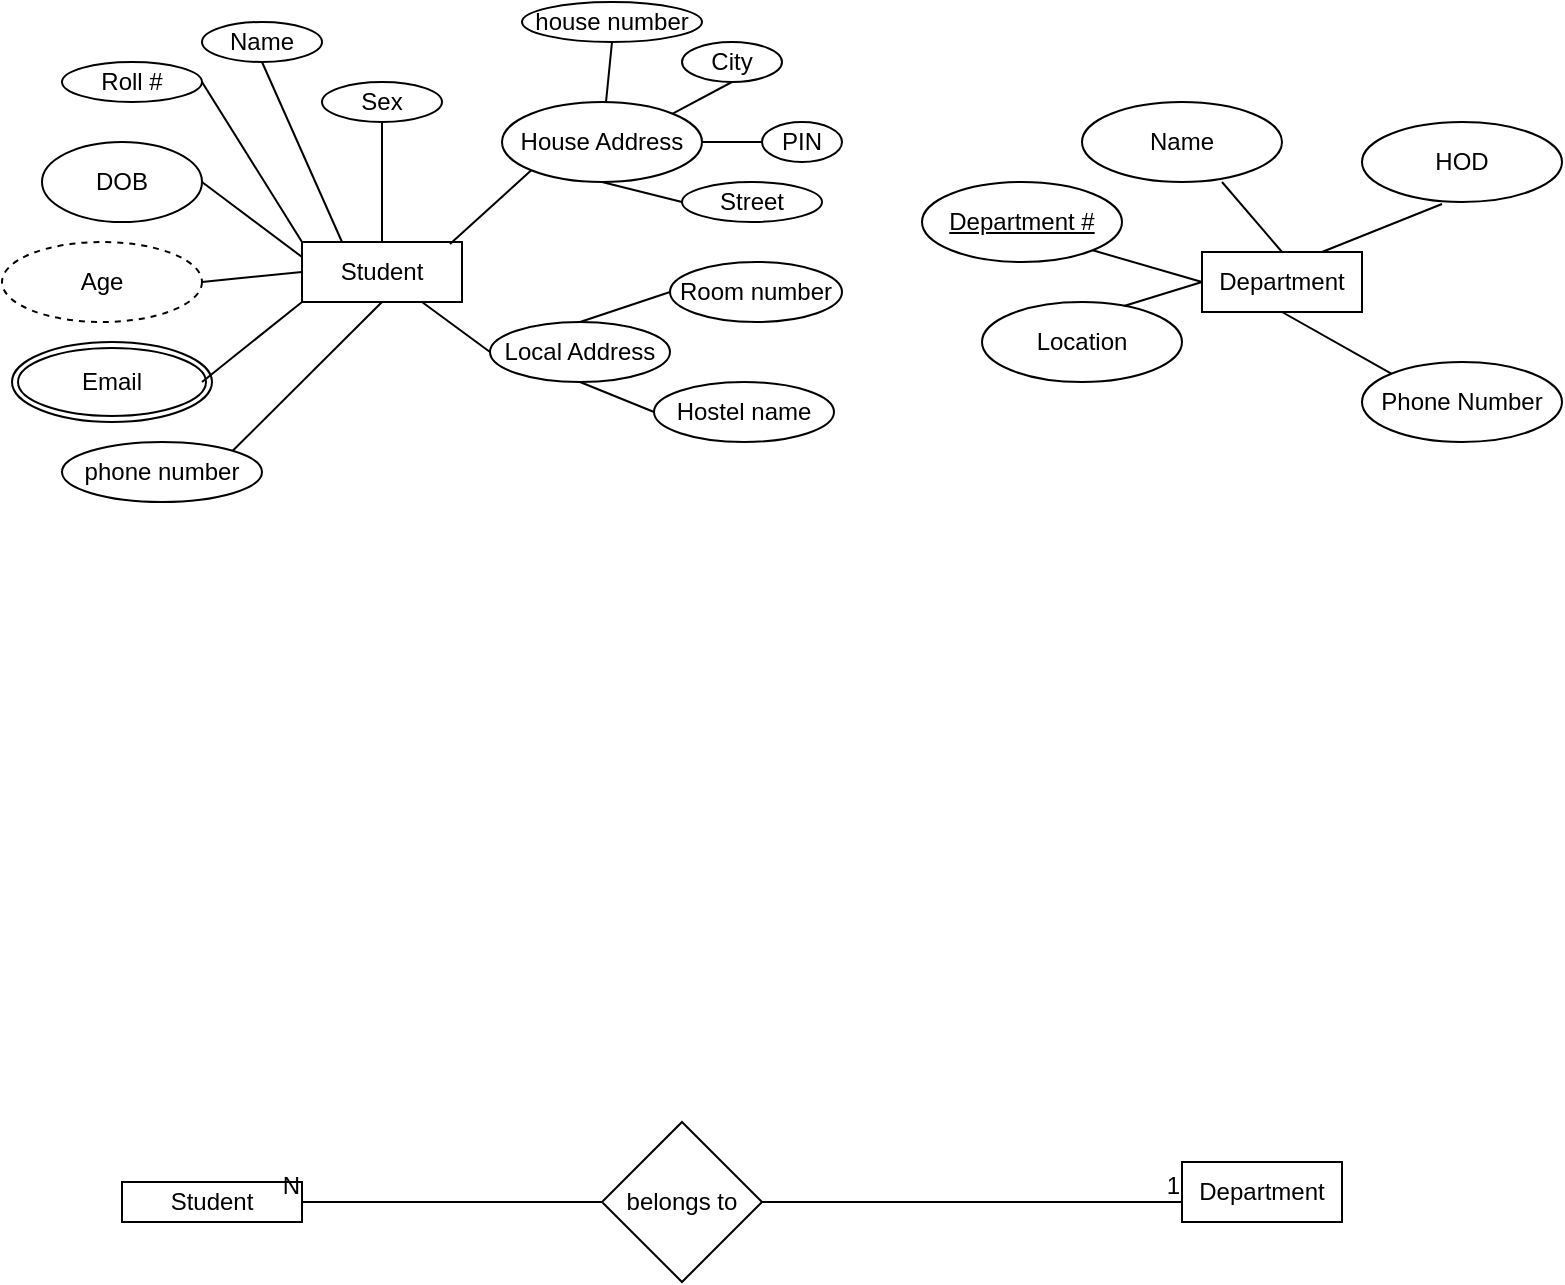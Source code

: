 <mxfile version="24.0.5" type="github">
  <diagram name="Page-1" id="ToP6RRZnTzCb9aeOAOeR">
    <mxGraphModel dx="553" dy="612" grid="1" gridSize="10" guides="1" tooltips="1" connect="1" arrows="1" fold="1" page="1" pageScale="1" pageWidth="827" pageHeight="1169" math="0" shadow="0">
      <root>
        <mxCell id="0" />
        <mxCell id="1" parent="0" />
        <mxCell id="CHE-bnxSJdCwK3giHahC-1" value="Student" style="rounded=0;whiteSpace=wrap;html=1;" parent="1" vertex="1">
          <mxGeometry x="180" y="210" width="80" height="30" as="geometry" />
        </mxCell>
        <mxCell id="CHE-bnxSJdCwK3giHahC-2" value="Name" style="ellipse;whiteSpace=wrap;html=1;" parent="1" vertex="1">
          <mxGeometry x="130" y="100" width="60" height="20" as="geometry" />
        </mxCell>
        <mxCell id="CHE-bnxSJdCwK3giHahC-3" value="Roll #" style="ellipse;whiteSpace=wrap;html=1;" parent="1" vertex="1">
          <mxGeometry x="60" y="120" width="70" height="20" as="geometry" />
        </mxCell>
        <mxCell id="CHE-bnxSJdCwK3giHahC-4" value="" style="endArrow=none;html=1;rounded=0;" parent="1" edge="1">
          <mxGeometry width="50" height="50" relative="1" as="geometry">
            <mxPoint x="60" y="170" as="sourcePoint" />
            <mxPoint x="110" y="170" as="targetPoint" />
            <Array as="points">
              <mxPoint x="60" y="170" />
            </Array>
          </mxGeometry>
        </mxCell>
        <mxCell id="CHE-bnxSJdCwK3giHahC-5" value="Sex" style="ellipse;whiteSpace=wrap;html=1;" parent="1" vertex="1">
          <mxGeometry x="190" y="130" width="60" height="20" as="geometry" />
        </mxCell>
        <mxCell id="CHE-bnxSJdCwK3giHahC-6" value="phone number" style="ellipse;whiteSpace=wrap;html=1;" parent="1" vertex="1">
          <mxGeometry x="60" y="310" width="100" height="30" as="geometry" />
        </mxCell>
        <mxCell id="CHE-bnxSJdCwK3giHahC-7" value="DOB" style="ellipse;whiteSpace=wrap;html=1;" parent="1" vertex="1">
          <mxGeometry x="50" y="160" width="80" height="40" as="geometry" />
        </mxCell>
        <mxCell id="CHE-bnxSJdCwK3giHahC-8" value="Age" style="ellipse;whiteSpace=wrap;html=1;align=center;dashed=1;" parent="1" vertex="1">
          <mxGeometry x="30" y="210" width="100" height="40" as="geometry" />
        </mxCell>
        <mxCell id="CHE-bnxSJdCwK3giHahC-9" value="Email" style="ellipse;shape=doubleEllipse;margin=3;whiteSpace=wrap;html=1;align=center;" parent="1" vertex="1">
          <mxGeometry x="35" y="260" width="100" height="40" as="geometry" />
        </mxCell>
        <mxCell id="CHE-bnxSJdCwK3giHahC-11" value="Local Address" style="ellipse;whiteSpace=wrap;html=1;align=center;" parent="1" vertex="1">
          <mxGeometry x="274" y="250" width="90" height="30" as="geometry" />
        </mxCell>
        <mxCell id="CHE-bnxSJdCwK3giHahC-12" value="Hostel name" style="ellipse;whiteSpace=wrap;html=1;align=center;" parent="1" vertex="1">
          <mxGeometry x="356" y="280" width="90" height="30" as="geometry" />
        </mxCell>
        <mxCell id="CHE-bnxSJdCwK3giHahC-13" value="Room number" style="ellipse;whiteSpace=wrap;html=1;align=center;" parent="1" vertex="1">
          <mxGeometry x="364" y="220" width="86" height="30" as="geometry" />
        </mxCell>
        <mxCell id="CHE-bnxSJdCwK3giHahC-14" value="House Address" style="ellipse;whiteSpace=wrap;html=1;align=center;" parent="1" vertex="1">
          <mxGeometry x="280" y="140" width="100" height="40" as="geometry" />
        </mxCell>
        <mxCell id="CHE-bnxSJdCwK3giHahC-15" value="house number" style="ellipse;whiteSpace=wrap;html=1;align=center;" parent="1" vertex="1">
          <mxGeometry x="290" y="90" width="90" height="20" as="geometry" />
        </mxCell>
        <mxCell id="CHE-bnxSJdCwK3giHahC-16" value="Street" style="ellipse;whiteSpace=wrap;html=1;align=center;" parent="1" vertex="1">
          <mxGeometry x="370" y="180" width="70" height="20" as="geometry" />
        </mxCell>
        <mxCell id="CHE-bnxSJdCwK3giHahC-17" value="City" style="ellipse;whiteSpace=wrap;html=1;align=center;" parent="1" vertex="1">
          <mxGeometry x="370" y="110" width="50" height="20" as="geometry" />
        </mxCell>
        <mxCell id="CHE-bnxSJdCwK3giHahC-18" value="PIN" style="ellipse;whiteSpace=wrap;html=1;align=center;" parent="1" vertex="1">
          <mxGeometry x="410" y="150" width="40" height="20" as="geometry" />
        </mxCell>
        <mxCell id="CHE-bnxSJdCwK3giHahC-34" value="" style="endArrow=none;html=1;rounded=0;exitX=0.5;exitY=1;exitDx=0;exitDy=0;entryX=0;entryY=0.5;entryDx=0;entryDy=0;" parent="1" source="CHE-bnxSJdCwK3giHahC-11" target="CHE-bnxSJdCwK3giHahC-12" edge="1">
          <mxGeometry width="50" height="50" relative="1" as="geometry">
            <mxPoint x="414" y="290" as="sourcePoint" />
            <mxPoint x="464" y="240" as="targetPoint" />
          </mxGeometry>
        </mxCell>
        <mxCell id="CHE-bnxSJdCwK3giHahC-36" value="" style="endArrow=none;html=1;rounded=0;exitX=0.5;exitY=0;exitDx=0;exitDy=0;entryX=0;entryY=0.5;entryDx=0;entryDy=0;" parent="1" source="CHE-bnxSJdCwK3giHahC-11" target="CHE-bnxSJdCwK3giHahC-13" edge="1">
          <mxGeometry width="50" height="50" relative="1" as="geometry">
            <mxPoint x="414" y="290" as="sourcePoint" />
            <mxPoint x="464" y="240" as="targetPoint" />
          </mxGeometry>
        </mxCell>
        <mxCell id="CHE-bnxSJdCwK3giHahC-37" value="" style="endArrow=none;html=1;rounded=0;exitX=0.75;exitY=1;exitDx=0;exitDy=0;entryX=0;entryY=0.5;entryDx=0;entryDy=0;" parent="1" source="CHE-bnxSJdCwK3giHahC-1" target="CHE-bnxSJdCwK3giHahC-11" edge="1">
          <mxGeometry width="50" height="50" relative="1" as="geometry">
            <mxPoint x="440" y="310" as="sourcePoint" />
            <mxPoint x="490" y="260" as="targetPoint" />
          </mxGeometry>
        </mxCell>
        <mxCell id="CHE-bnxSJdCwK3giHahC-39" value="" style="endArrow=none;html=1;rounded=0;entryX=0;entryY=1;entryDx=0;entryDy=0;exitX=0.925;exitY=0.033;exitDx=0;exitDy=0;exitPerimeter=0;" parent="1" source="CHE-bnxSJdCwK3giHahC-1" target="CHE-bnxSJdCwK3giHahC-14" edge="1">
          <mxGeometry width="50" height="50" relative="1" as="geometry">
            <mxPoint x="260" y="200" as="sourcePoint" />
            <mxPoint x="490" y="260" as="targetPoint" />
          </mxGeometry>
        </mxCell>
        <mxCell id="CHE-bnxSJdCwK3giHahC-40" value="" style="endArrow=none;html=1;rounded=0;entryX=0;entryY=0.5;entryDx=0;entryDy=0;exitX=0.5;exitY=1;exitDx=0;exitDy=0;" parent="1" source="CHE-bnxSJdCwK3giHahC-14" target="CHE-bnxSJdCwK3giHahC-16" edge="1">
          <mxGeometry width="50" height="50" relative="1" as="geometry">
            <mxPoint x="430" y="325" as="sourcePoint" />
            <mxPoint x="480" y="275" as="targetPoint" />
          </mxGeometry>
        </mxCell>
        <mxCell id="CHE-bnxSJdCwK3giHahC-41" value="" style="endArrow=none;html=1;rounded=0;entryX=0;entryY=0.5;entryDx=0;entryDy=0;exitX=1;exitY=0.5;exitDx=0;exitDy=0;" parent="1" source="CHE-bnxSJdCwK3giHahC-14" target="CHE-bnxSJdCwK3giHahC-18" edge="1">
          <mxGeometry width="50" height="50" relative="1" as="geometry">
            <mxPoint x="430" y="325" as="sourcePoint" />
            <mxPoint x="480" y="275" as="targetPoint" />
          </mxGeometry>
        </mxCell>
        <mxCell id="CHE-bnxSJdCwK3giHahC-42" value="" style="endArrow=none;html=1;rounded=0;entryX=0.5;entryY=1;entryDx=0;entryDy=0;exitX=1;exitY=0;exitDx=0;exitDy=0;" parent="1" source="CHE-bnxSJdCwK3giHahC-14" target="CHE-bnxSJdCwK3giHahC-17" edge="1">
          <mxGeometry width="50" height="50" relative="1" as="geometry">
            <mxPoint x="430" y="325" as="sourcePoint" />
            <mxPoint x="480" y="275" as="targetPoint" />
          </mxGeometry>
        </mxCell>
        <mxCell id="CHE-bnxSJdCwK3giHahC-43" value="" style="endArrow=none;html=1;rounded=0;entryX=0.5;entryY=1;entryDx=0;entryDy=0;" parent="1" source="CHE-bnxSJdCwK3giHahC-14" target="CHE-bnxSJdCwK3giHahC-15" edge="1">
          <mxGeometry width="50" height="50" relative="1" as="geometry">
            <mxPoint x="430" y="325" as="sourcePoint" />
            <mxPoint x="480" y="275" as="targetPoint" />
          </mxGeometry>
        </mxCell>
        <mxCell id="CHE-bnxSJdCwK3giHahC-44" value="" style="endArrow=none;html=1;rounded=0;entryX=0.5;entryY=1;entryDx=0;entryDy=0;exitX=0.5;exitY=0;exitDx=0;exitDy=0;" parent="1" source="CHE-bnxSJdCwK3giHahC-1" target="CHE-bnxSJdCwK3giHahC-5" edge="1">
          <mxGeometry width="50" height="50" relative="1" as="geometry">
            <mxPoint x="440" y="310" as="sourcePoint" />
            <mxPoint x="490" y="260" as="targetPoint" />
          </mxGeometry>
        </mxCell>
        <mxCell id="CHE-bnxSJdCwK3giHahC-45" value="" style="endArrow=none;html=1;rounded=0;entryX=0.5;entryY=1;entryDx=0;entryDy=0;exitX=0.25;exitY=0;exitDx=0;exitDy=0;" parent="1" source="CHE-bnxSJdCwK3giHahC-1" target="CHE-bnxSJdCwK3giHahC-2" edge="1">
          <mxGeometry width="50" height="50" relative="1" as="geometry">
            <mxPoint x="440" y="310" as="sourcePoint" />
            <mxPoint x="490" y="260" as="targetPoint" />
          </mxGeometry>
        </mxCell>
        <mxCell id="CHE-bnxSJdCwK3giHahC-46" value="" style="endArrow=none;html=1;rounded=0;entryX=1;entryY=0.5;entryDx=0;entryDy=0;exitX=0;exitY=0;exitDx=0;exitDy=0;" parent="1" source="CHE-bnxSJdCwK3giHahC-1" target="CHE-bnxSJdCwK3giHahC-3" edge="1">
          <mxGeometry width="50" height="50" relative="1" as="geometry">
            <mxPoint x="440" y="310" as="sourcePoint" />
            <mxPoint x="490" y="260" as="targetPoint" />
          </mxGeometry>
        </mxCell>
        <mxCell id="CHE-bnxSJdCwK3giHahC-47" value="" style="endArrow=none;html=1;rounded=0;entryX=1;entryY=0.5;entryDx=0;entryDy=0;exitX=0;exitY=0.25;exitDx=0;exitDy=0;" parent="1" source="CHE-bnxSJdCwK3giHahC-1" target="CHE-bnxSJdCwK3giHahC-7" edge="1">
          <mxGeometry width="50" height="50" relative="1" as="geometry">
            <mxPoint x="440" y="310" as="sourcePoint" />
            <mxPoint x="490" y="260" as="targetPoint" />
          </mxGeometry>
        </mxCell>
        <mxCell id="CHE-bnxSJdCwK3giHahC-48" value="" style="endArrow=none;html=1;rounded=0;entryX=1;entryY=0.5;entryDx=0;entryDy=0;exitX=0;exitY=0.5;exitDx=0;exitDy=0;" parent="1" source="CHE-bnxSJdCwK3giHahC-1" target="CHE-bnxSJdCwK3giHahC-8" edge="1">
          <mxGeometry width="50" height="50" relative="1" as="geometry">
            <mxPoint x="440" y="310" as="sourcePoint" />
            <mxPoint x="490" y="260" as="targetPoint" />
          </mxGeometry>
        </mxCell>
        <mxCell id="CHE-bnxSJdCwK3giHahC-49" value="" style="endArrow=none;html=1;rounded=0;exitX=0;exitY=1;exitDx=0;exitDy=0;" parent="1" source="CHE-bnxSJdCwK3giHahC-1" edge="1">
          <mxGeometry width="50" height="50" relative="1" as="geometry">
            <mxPoint x="440" y="310" as="sourcePoint" />
            <mxPoint x="130" y="280" as="targetPoint" />
          </mxGeometry>
        </mxCell>
        <mxCell id="CHE-bnxSJdCwK3giHahC-50" value="" style="endArrow=none;html=1;rounded=0;entryX=0.5;entryY=1;entryDx=0;entryDy=0;exitX=1;exitY=0;exitDx=0;exitDy=0;" parent="1" source="CHE-bnxSJdCwK3giHahC-6" target="CHE-bnxSJdCwK3giHahC-1" edge="1">
          <mxGeometry width="50" height="50" relative="1" as="geometry">
            <mxPoint x="440" y="310" as="sourcePoint" />
            <mxPoint x="490" y="260" as="targetPoint" />
          </mxGeometry>
        </mxCell>
        <mxCell id="CHE-bnxSJdCwK3giHahC-51" value="Department" style="rounded=0;whiteSpace=wrap;html=1;" parent="1" vertex="1">
          <mxGeometry x="630" y="215" width="80" height="30" as="geometry" />
        </mxCell>
        <mxCell id="CHE-bnxSJdCwK3giHahC-52" value="Name" style="ellipse;whiteSpace=wrap;html=1;align=center;" parent="1" vertex="1">
          <mxGeometry x="570" y="140" width="100" height="40" as="geometry" />
        </mxCell>
        <mxCell id="CHE-bnxSJdCwK3giHahC-53" value="Department #" style="ellipse;whiteSpace=wrap;html=1;align=center;fontStyle=4;" parent="1" vertex="1">
          <mxGeometry x="490" y="180" width="100" height="40" as="geometry" />
        </mxCell>
        <mxCell id="CHE-bnxSJdCwK3giHahC-56" value="Location" style="ellipse;whiteSpace=wrap;html=1;align=center;" parent="1" vertex="1">
          <mxGeometry x="520" y="240" width="100" height="40" as="geometry" />
        </mxCell>
        <mxCell id="CHE-bnxSJdCwK3giHahC-57" value="Phone Number" style="ellipse;whiteSpace=wrap;html=1;align=center;" parent="1" vertex="1">
          <mxGeometry x="710" y="270" width="100" height="40" as="geometry" />
        </mxCell>
        <mxCell id="CHE-bnxSJdCwK3giHahC-58" value="HOD" style="ellipse;whiteSpace=wrap;html=1;align=center;" parent="1" vertex="1">
          <mxGeometry x="710" y="150" width="100" height="40" as="geometry" />
        </mxCell>
        <mxCell id="CHE-bnxSJdCwK3giHahC-59" value="" style="endArrow=none;html=1;rounded=0;entryX=0;entryY=0.5;entryDx=0;entryDy=0;exitX=0.71;exitY=0.05;exitDx=0;exitDy=0;exitPerimeter=0;" parent="1" source="CHE-bnxSJdCwK3giHahC-56" target="CHE-bnxSJdCwK3giHahC-51" edge="1">
          <mxGeometry width="50" height="50" relative="1" as="geometry">
            <mxPoint x="440" y="320" as="sourcePoint" />
            <mxPoint x="490" y="270" as="targetPoint" />
          </mxGeometry>
        </mxCell>
        <mxCell id="CHE-bnxSJdCwK3giHahC-60" value="" style="endArrow=none;html=1;rounded=0;exitX=1;exitY=1;exitDx=0;exitDy=0;" parent="1" source="CHE-bnxSJdCwK3giHahC-53" edge="1">
          <mxGeometry width="50" height="50" relative="1" as="geometry">
            <mxPoint x="580" y="280" as="sourcePoint" />
            <mxPoint x="630" y="230" as="targetPoint" />
          </mxGeometry>
        </mxCell>
        <mxCell id="CHE-bnxSJdCwK3giHahC-61" value="" style="endArrow=none;html=1;rounded=0;entryX=0.5;entryY=0;entryDx=0;entryDy=0;exitX=0.7;exitY=1;exitDx=0;exitDy=0;exitPerimeter=0;" parent="1" source="CHE-bnxSJdCwK3giHahC-52" target="CHE-bnxSJdCwK3giHahC-51" edge="1">
          <mxGeometry width="50" height="50" relative="1" as="geometry">
            <mxPoint x="440" y="320" as="sourcePoint" />
            <mxPoint x="490" y="270" as="targetPoint" />
          </mxGeometry>
        </mxCell>
        <mxCell id="CHE-bnxSJdCwK3giHahC-62" value="" style="endArrow=none;html=1;rounded=0;entryX=0.4;entryY=1.025;entryDx=0;entryDy=0;entryPerimeter=0;exitX=0.75;exitY=0;exitDx=0;exitDy=0;" parent="1" source="CHE-bnxSJdCwK3giHahC-51" target="CHE-bnxSJdCwK3giHahC-58" edge="1">
          <mxGeometry width="50" height="50" relative="1" as="geometry">
            <mxPoint x="440" y="320" as="sourcePoint" />
            <mxPoint x="490" y="270" as="targetPoint" />
          </mxGeometry>
        </mxCell>
        <mxCell id="CHE-bnxSJdCwK3giHahC-63" value="" style="endArrow=none;html=1;rounded=0;entryX=0;entryY=0;entryDx=0;entryDy=0;exitX=0.5;exitY=1;exitDx=0;exitDy=0;" parent="1" source="CHE-bnxSJdCwK3giHahC-51" target="CHE-bnxSJdCwK3giHahC-57" edge="1">
          <mxGeometry width="50" height="50" relative="1" as="geometry">
            <mxPoint x="440" y="320" as="sourcePoint" />
            <mxPoint x="490" y="270" as="targetPoint" />
          </mxGeometry>
        </mxCell>
        <mxCell id="CHE-bnxSJdCwK3giHahC-64" value="Student" style="rounded=0;whiteSpace=wrap;html=1;" parent="1" vertex="1">
          <mxGeometry x="90" y="680" width="90" height="20" as="geometry" />
        </mxCell>
        <mxCell id="CHE-bnxSJdCwK3giHahC-65" value="Department" style="rounded=0;whiteSpace=wrap;html=1;" parent="1" vertex="1">
          <mxGeometry x="620" y="670" width="80" height="30" as="geometry" />
        </mxCell>
        <mxCell id="CHE-bnxSJdCwK3giHahC-66" value="belongs to" style="rhombus;whiteSpace=wrap;html=1;" parent="1" vertex="1">
          <mxGeometry x="330" y="650" width="80" height="80" as="geometry" />
        </mxCell>
        <mxCell id="CHE-bnxSJdCwK3giHahC-67" value="" style="endArrow=none;html=1;rounded=0;exitX=1;exitY=0.5;exitDx=0;exitDy=0;" parent="1" source="CHE-bnxSJdCwK3giHahC-66" edge="1">
          <mxGeometry relative="1" as="geometry">
            <mxPoint x="460" y="690" as="sourcePoint" />
            <mxPoint x="620" y="690" as="targetPoint" />
          </mxGeometry>
        </mxCell>
        <mxCell id="CHE-bnxSJdCwK3giHahC-68" value="1" style="resizable=0;html=1;whiteSpace=wrap;align=right;verticalAlign=bottom;" parent="CHE-bnxSJdCwK3giHahC-67" connectable="0" vertex="1">
          <mxGeometry x="1" relative="1" as="geometry" />
        </mxCell>
        <mxCell id="CHE-bnxSJdCwK3giHahC-69" value="" style="endArrow=none;html=1;rounded=0;entryX=1;entryY=0.5;entryDx=0;entryDy=0;exitX=0;exitY=0.5;exitDx=0;exitDy=0;" parent="1" source="CHE-bnxSJdCwK3giHahC-66" target="CHE-bnxSJdCwK3giHahC-64" edge="1">
          <mxGeometry relative="1" as="geometry">
            <mxPoint x="380" y="600" as="sourcePoint" />
            <mxPoint x="540" y="600" as="targetPoint" />
          </mxGeometry>
        </mxCell>
        <mxCell id="CHE-bnxSJdCwK3giHahC-70" value="N" style="resizable=0;html=1;whiteSpace=wrap;align=right;verticalAlign=bottom;" parent="CHE-bnxSJdCwK3giHahC-69" connectable="0" vertex="1">
          <mxGeometry x="1" relative="1" as="geometry" />
        </mxCell>
      </root>
    </mxGraphModel>
  </diagram>
</mxfile>
